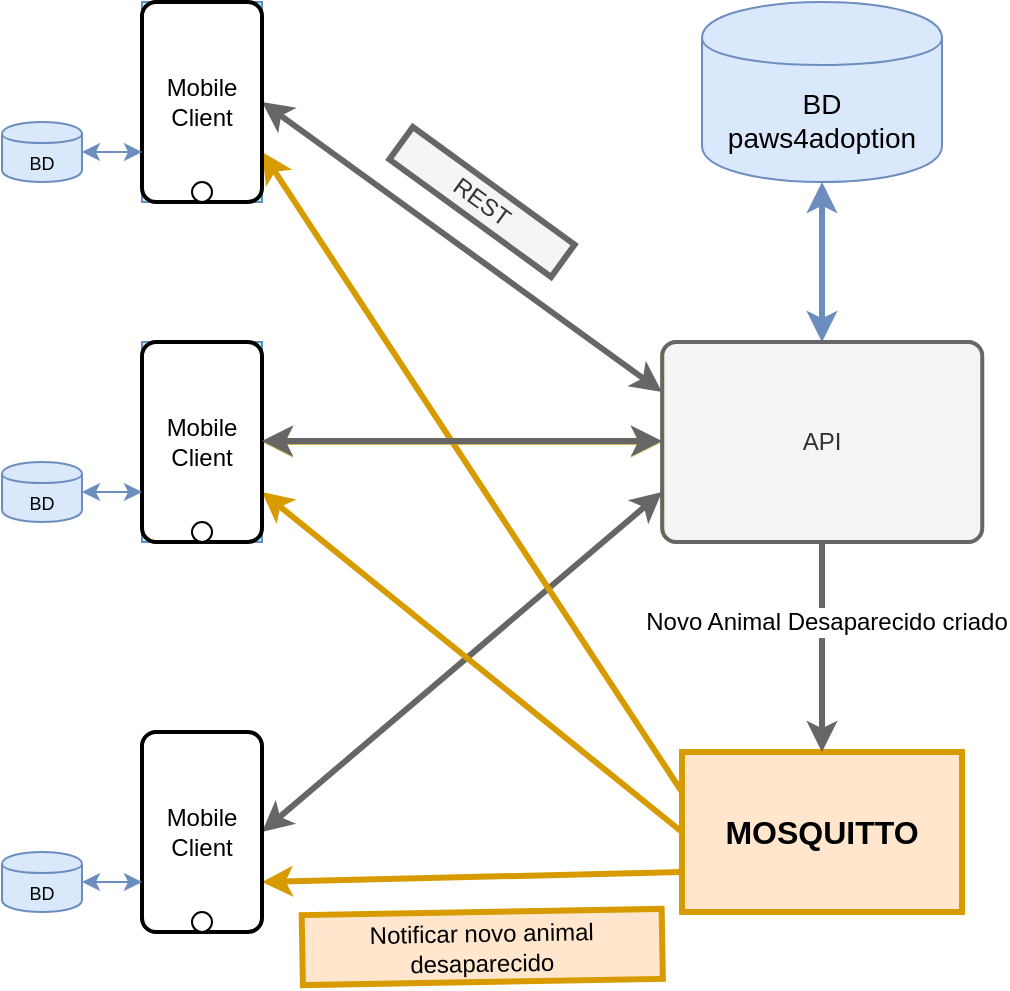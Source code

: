 <mxfile version="12.9.13" type="device"><diagram id="OcceEBmWdUzsZIoFuoS1" name="Page-1"><mxGraphModel dx="1086" dy="806" grid="1" gridSize="10" guides="1" tooltips="1" connect="1" arrows="1" fold="1" page="1" pageScale="1" pageWidth="827" pageHeight="1169" math="0" shadow="0"><root><mxCell id="0"/><mxCell id="1" parent="0"/><mxCell id="-z4mqhbUK66rK21MVjm3-1" value="&lt;font style=&quot;font-size: 14px&quot;&gt;BD&lt;br&gt;paws4adoption&lt;/font&gt;" style="shape=cylinder;whiteSpace=wrap;html=1;boundedLbl=1;backgroundOutline=1;fillColor=#dae8fc;strokeColor=#6c8ebf;" vertex="1" parent="1"><mxGeometry x="380" y="120" width="120" height="90" as="geometry"/></mxCell><mxCell id="-z4mqhbUK66rK21MVjm3-21" value="API" style="rounded=1;whiteSpace=wrap;html=1;absoluteArcSize=1;arcSize=14;strokeWidth=2;fillColor=#fff2cc;strokeColor=#d6b656;" vertex="1" parent="1"><mxGeometry x="360" y="290" width="160" height="100" as="geometry"/></mxCell><mxCell id="-z4mqhbUK66rK21MVjm3-23" value="" style="endArrow=classic;startArrow=classic;html=1;entryX=0;entryY=0.25;entryDx=0;entryDy=0;exitX=1;exitY=0.5;exitDx=0;exitDy=0;fillColor=#f5f5f5;strokeColor=#666666;strokeWidth=3;" edge="1" parent="1" source="-z4mqhbUK66rK21MVjm3-8" target="-z4mqhbUK66rK21MVjm3-21"><mxGeometry width="50" height="50" relative="1" as="geometry"><mxPoint x="260" y="220" as="sourcePoint"/><mxPoint x="310" y="170" as="targetPoint"/></mxGeometry></mxCell><mxCell id="-z4mqhbUK66rK21MVjm3-24" value="" style="endArrow=classic;startArrow=classic;html=1;exitX=1;exitY=0.5;exitDx=0;exitDy=0;entryX=0;entryY=0.5;entryDx=0;entryDy=0;fillColor=#fff2cc;strokeColor=#d6b656;strokeWidth=3;" edge="1" parent="1" target="-z4mqhbUK66rK21MVjm3-21"><mxGeometry width="50" height="50" relative="1" as="geometry"><mxPoint x="160" y="340" as="sourcePoint"/><mxPoint x="330" y="350" as="targetPoint"/></mxGeometry></mxCell><mxCell id="-z4mqhbUK66rK21MVjm3-25" value="" style="endArrow=classic;startArrow=classic;html=1;exitX=1;exitY=0.5;exitDx=0;exitDy=0;entryX=0;entryY=0.75;entryDx=0;entryDy=0;fillColor=#f5f5f5;strokeColor=#666666;strokeWidth=3;" edge="1" parent="1" source="-z4mqhbUK66rK21MVjm3-43" target="-z4mqhbUK66rK21MVjm3-21"><mxGeometry width="50" height="50" relative="1" as="geometry"><mxPoint x="160" y="530" as="sourcePoint"/><mxPoint x="345" y="350" as="targetPoint"/></mxGeometry></mxCell><mxCell id="-z4mqhbUK66rK21MVjm3-28" value="" style="endArrow=classic;startArrow=classic;html=1;strokeWidth=3;exitX=0.5;exitY=0;exitDx=0;exitDy=0;entryX=0.5;entryY=1;entryDx=0;entryDy=0;fillColor=#dae8fc;strokeColor=#6c8ebf;" edge="1" parent="1" source="-z4mqhbUK66rK21MVjm3-21" target="-z4mqhbUK66rK21MVjm3-1"><mxGeometry width="50" height="50" relative="1" as="geometry"><mxPoint x="370" y="225" as="sourcePoint"/><mxPoint x="420" y="175" as="targetPoint"/></mxGeometry></mxCell><mxCell id="-z4mqhbUK66rK21MVjm3-29" value="&lt;b&gt;&lt;font style=&quot;font-size: 16px&quot;&gt;MOSQUITTO&lt;/font&gt;&lt;/b&gt;" style="rounded=0;whiteSpace=wrap;html=1;fillColor=#ffe6cc;strokeColor=#d79b00;strokeWidth=3;" vertex="1" parent="1"><mxGeometry x="370" y="495" width="140" height="80" as="geometry"/></mxCell><mxCell id="-z4mqhbUK66rK21MVjm3-30" value="" style="endArrow=classic;html=1;strokeWidth=3;entryX=0.5;entryY=0;entryDx=0;entryDy=0;exitX=0.5;exitY=1;exitDx=0;exitDy=0;fillColor=#f5f5f5;strokeColor=#666666;" edge="1" parent="1" source="-z4mqhbUK66rK21MVjm3-21" target="-z4mqhbUK66rK21MVjm3-29"><mxGeometry width="50" height="50" relative="1" as="geometry"><mxPoint x="370" y="225" as="sourcePoint"/><mxPoint x="420" y="175" as="targetPoint"/></mxGeometry></mxCell><mxCell id="-z4mqhbUK66rK21MVjm3-31" value="Novo Animal Desaparecido criado" style="edgeLabel;html=1;align=center;verticalAlign=middle;resizable=0;points=[];fontSize=12;" vertex="1" connectable="0" parent="-z4mqhbUK66rK21MVjm3-30"><mxGeometry x="-0.236" y="2" relative="1" as="geometry"><mxPoint as="offset"/></mxGeometry></mxCell><mxCell id="-z4mqhbUK66rK21MVjm3-47" value="" style="endArrow=classic;html=1;strokeWidth=3;fontSize=12;exitX=0;exitY=0.25;exitDx=0;exitDy=0;entryX=1;entryY=0.75;entryDx=0;entryDy=0;fillColor=#ffe6cc;strokeColor=#d79b00;" edge="1" parent="1" source="-z4mqhbUK66rK21MVjm3-29" target="-z4mqhbUK66rK21MVjm3-8"><mxGeometry width="50" height="50" relative="1" as="geometry"><mxPoint x="-100" y="310" as="sourcePoint"/><mxPoint x="-50" y="260" as="targetPoint"/></mxGeometry></mxCell><mxCell id="-z4mqhbUK66rK21MVjm3-48" value="" style="endArrow=classic;html=1;strokeWidth=3;fontSize=12;exitX=0;exitY=0.5;exitDx=0;exitDy=0;entryX=1;entryY=0.75;entryDx=0;entryDy=0;fillColor=#ffe6cc;strokeColor=#d79b00;" edge="1" parent="1" source="-z4mqhbUK66rK21MVjm3-29" target="-z4mqhbUK66rK21MVjm3-37"><mxGeometry width="50" height="50" relative="1" as="geometry"><mxPoint x="-100" y="310" as="sourcePoint"/><mxPoint x="-50" y="260" as="targetPoint"/></mxGeometry></mxCell><mxCell id="-z4mqhbUK66rK21MVjm3-49" value="" style="endArrow=classic;html=1;strokeWidth=3;fontSize=12;exitX=0;exitY=0.75;exitDx=0;exitDy=0;entryX=1;entryY=0.75;entryDx=0;entryDy=0;fillColor=#ffe6cc;strokeColor=#d79b00;" edge="1" parent="1" source="-z4mqhbUK66rK21MVjm3-29" target="-z4mqhbUK66rK21MVjm3-43"><mxGeometry width="50" height="50" relative="1" as="geometry"><mxPoint x="-100" y="310" as="sourcePoint"/><mxPoint x="-50" y="260" as="targetPoint"/></mxGeometry></mxCell><mxCell id="-z4mqhbUK66rK21MVjm3-52" value="Notificar novo animal desaparecido" style="text;html=1;strokeColor=#d79b00;fillColor=#ffe6cc;align=center;verticalAlign=middle;whiteSpace=wrap;rounded=0;fontSize=12;strokeWidth=3;rotation=359;" vertex="1" parent="1"><mxGeometry x="180.13" y="575" width="180" height="35" as="geometry"/></mxCell><mxCell id="-z4mqhbUK66rK21MVjm3-54" value="REST" style="text;html=1;strokeColor=#666666;fillColor=#f5f5f5;align=center;verticalAlign=middle;whiteSpace=wrap;rounded=0;fontSize=12;rotation=36;strokeWidth=3;fontColor=#333333;" vertex="1" parent="1"><mxGeometry x="220" y="210" width="100" height="20" as="geometry"/></mxCell><mxCell id="-z4mqhbUK66rK21MVjm3-10" value="" style="group;fillColor=#99FFFF;strokeColor=#6c8ebf;" vertex="1" connectable="0" parent="1"><mxGeometry x="100" y="120" width="60" height="100" as="geometry"/></mxCell><mxCell id="-z4mqhbUK66rK21MVjm3-8" value="Mobile Client" style="rounded=1;whiteSpace=wrap;html=1;absoluteArcSize=1;arcSize=14;strokeWidth=2;" vertex="1" parent="-z4mqhbUK66rK21MVjm3-10"><mxGeometry width="60" height="100" as="geometry"/></mxCell><mxCell id="-z4mqhbUK66rK21MVjm3-9" value="" style="verticalLabelPosition=bottom;verticalAlign=top;html=1;shape=mxgraph.flowchart.on-page_reference;" vertex="1" parent="-z4mqhbUK66rK21MVjm3-10"><mxGeometry x="25" y="90" width="10" height="10" as="geometry"/></mxCell><mxCell id="-z4mqhbUK66rK21MVjm3-32" value="&lt;font style=&quot;font-size: 9px&quot;&gt;BD&lt;/font&gt;" style="shape=cylinder;whiteSpace=wrap;html=1;boundedLbl=1;backgroundOutline=1;strokeWidth=1;fillColor=#dae8fc;fontSize=12;strokeColor=#6c8ebf;verticalAlign=middle;align=center;" vertex="1" parent="1"><mxGeometry x="30" y="180" width="40" height="30" as="geometry"/></mxCell><mxCell id="-z4mqhbUK66rK21MVjm3-33" value="" style="endArrow=classic;startArrow=classic;html=1;strokeWidth=1;fontSize=12;exitX=1;exitY=0.5;exitDx=0;exitDy=0;entryX=0;entryY=0.75;entryDx=0;entryDy=0;fillColor=#dae8fc;strokeColor=#6c8ebf;" edge="1" parent="1" source="-z4mqhbUK66rK21MVjm3-32" target="-z4mqhbUK66rK21MVjm3-8"><mxGeometry width="50" height="50" relative="1" as="geometry"><mxPoint x="330" y="330" as="sourcePoint"/><mxPoint x="380" y="280" as="targetPoint"/></mxGeometry></mxCell><mxCell id="-z4mqhbUK66rK21MVjm3-36" value="" style="group;fillColor=#99FFFF;strokeColor=#6c8ebf;" vertex="1" connectable="0" parent="1"><mxGeometry x="100" y="290" width="60" height="100" as="geometry"/></mxCell><mxCell id="-z4mqhbUK66rK21MVjm3-37" value="Mobile Client" style="rounded=1;whiteSpace=wrap;html=1;absoluteArcSize=1;arcSize=14;strokeWidth=2;" vertex="1" parent="-z4mqhbUK66rK21MVjm3-36"><mxGeometry width="60" height="100" as="geometry"/></mxCell><mxCell id="-z4mqhbUK66rK21MVjm3-38" value="" style="verticalLabelPosition=bottom;verticalAlign=top;html=1;shape=mxgraph.flowchart.on-page_reference;" vertex="1" parent="-z4mqhbUK66rK21MVjm3-36"><mxGeometry x="25" y="90" width="10" height="10" as="geometry"/></mxCell><mxCell id="-z4mqhbUK66rK21MVjm3-39" value="&lt;font style=&quot;font-size: 9px&quot;&gt;BD&lt;/font&gt;" style="shape=cylinder;whiteSpace=wrap;html=1;boundedLbl=1;backgroundOutline=1;strokeWidth=1;fillColor=#dae8fc;fontSize=12;strokeColor=#6c8ebf;" vertex="1" parent="1"><mxGeometry x="30" y="350" width="40" height="30" as="geometry"/></mxCell><mxCell id="-z4mqhbUK66rK21MVjm3-40" value="" style="endArrow=classic;startArrow=classic;html=1;strokeWidth=1;fontSize=12;exitX=1;exitY=0.5;exitDx=0;exitDy=0;entryX=0;entryY=0.75;entryDx=0;entryDy=0;fillColor=#dae8fc;strokeColor=#6c8ebf;" edge="1" parent="1" source="-z4mqhbUK66rK21MVjm3-39" target="-z4mqhbUK66rK21MVjm3-37"><mxGeometry width="50" height="50" relative="1" as="geometry"><mxPoint x="330" y="500" as="sourcePoint"/><mxPoint x="380" y="450" as="targetPoint"/></mxGeometry></mxCell><mxCell id="-z4mqhbUK66rK21MVjm3-42" value="" style="group;" vertex="1" connectable="0" parent="1"><mxGeometry x="100" y="485" width="60" height="100" as="geometry"/></mxCell><mxCell id="-z4mqhbUK66rK21MVjm3-43" value="Mobile Client" style="rounded=1;whiteSpace=wrap;html=1;absoluteArcSize=1;arcSize=14;strokeWidth=2;" vertex="1" parent="-z4mqhbUK66rK21MVjm3-42"><mxGeometry width="60" height="100" as="geometry"/></mxCell><mxCell id="-z4mqhbUK66rK21MVjm3-44" value="" style="verticalLabelPosition=bottom;verticalAlign=top;html=1;shape=mxgraph.flowchart.on-page_reference;" vertex="1" parent="-z4mqhbUK66rK21MVjm3-42"><mxGeometry x="25" y="90" width="10" height="10" as="geometry"/></mxCell><mxCell id="-z4mqhbUK66rK21MVjm3-45" value="&lt;font style=&quot;font-size: 9px&quot;&gt;BD&lt;/font&gt;" style="shape=cylinder;whiteSpace=wrap;html=1;boundedLbl=1;backgroundOutline=1;strokeWidth=1;fillColor=#dae8fc;fontSize=12;strokeColor=#6c8ebf;" vertex="1" parent="1"><mxGeometry x="30" y="545" width="40" height="30" as="geometry"/></mxCell><mxCell id="-z4mqhbUK66rK21MVjm3-46" value="" style="endArrow=classic;startArrow=classic;html=1;strokeWidth=1;fontSize=12;exitX=1;exitY=0.5;exitDx=0;exitDy=0;entryX=0;entryY=0.75;entryDx=0;entryDy=0;fillColor=#dae8fc;strokeColor=#6c8ebf;" edge="1" parent="1" source="-z4mqhbUK66rK21MVjm3-45" target="-z4mqhbUK66rK21MVjm3-43"><mxGeometry width="50" height="50" relative="1" as="geometry"><mxPoint x="330" y="695" as="sourcePoint"/><mxPoint x="380" y="645" as="targetPoint"/></mxGeometry></mxCell><mxCell id="-z4mqhbUK66rK21MVjm3-56" value="API" style="rounded=1;whiteSpace=wrap;html=1;absoluteArcSize=1;arcSize=14;strokeWidth=2;fillColor=#f5f5f5;strokeColor=#666666;fontColor=#333333;" vertex="1" parent="1"><mxGeometry x="360.13" y="290" width="160" height="100" as="geometry"/></mxCell><mxCell id="-z4mqhbUK66rK21MVjm3-57" value="" style="endArrow=classic;startArrow=classic;html=1;exitX=1;exitY=0.5;exitDx=0;exitDy=0;entryX=0;entryY=0.5;entryDx=0;entryDy=0;fillColor=#f5f5f5;strokeColor=#666666;strokeWidth=3;" edge="1" parent="1"><mxGeometry width="50" height="50" relative="1" as="geometry"><mxPoint x="160" y="339.5" as="sourcePoint"/><mxPoint x="360" y="339.5" as="targetPoint"/></mxGeometry></mxCell></root></mxGraphModel></diagram></mxfile>